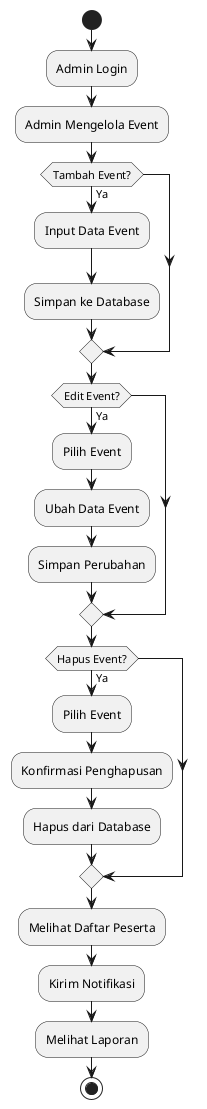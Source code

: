 @startuml

start
:Admin Login;
:Admin Mengelola Event;
  if (Tambah Event?) then (Ya)
    :Input Data Event;
    :Simpan ke Database;
  endif

  if (Edit Event?) then (Ya)
    :Pilih Event;
    :Ubah Data Event;
    :Simpan Perubahan;
  endif

  if (Hapus Event?) then (Ya)
    :Pilih Event;
    :Konfirmasi Penghapusan;
    :Hapus dari Database;
  endif

:Melihat Daftar Peserta;
:Kirim Notifikasi;
:Melihat Laporan;
stop

@enduml
